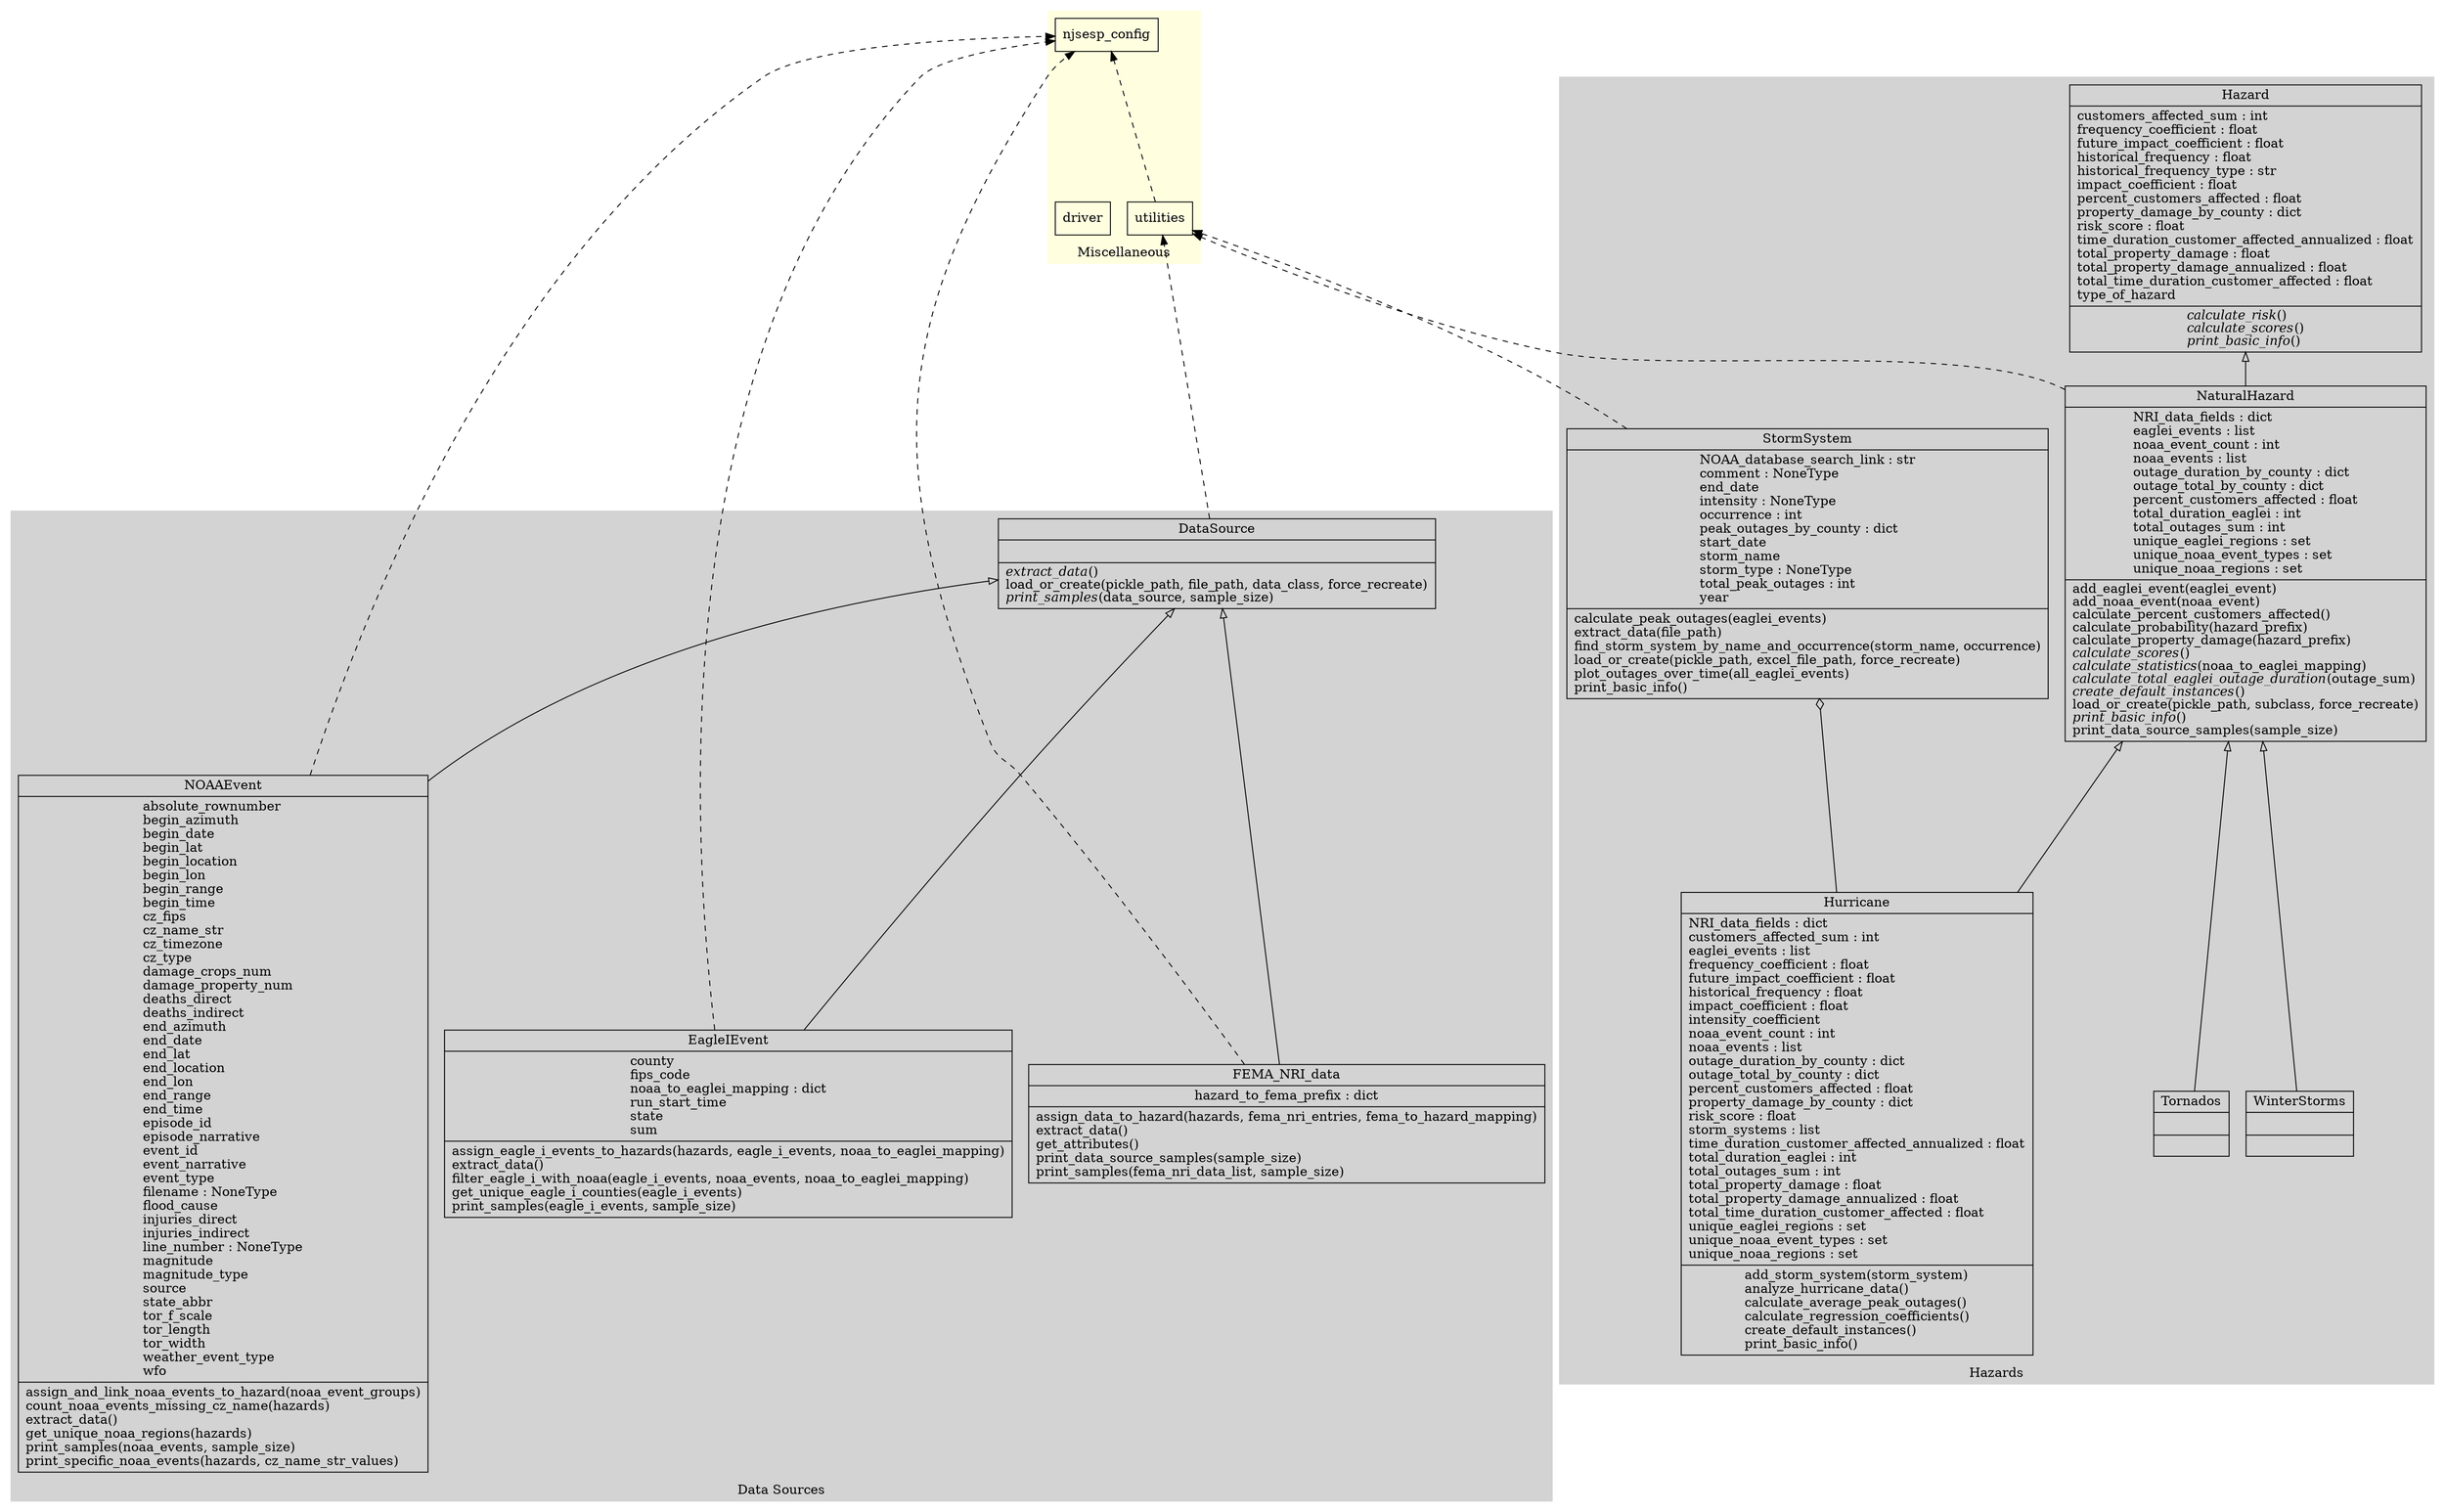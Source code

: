 digraph "classes_MyProject" {
    rankdir=BT;
    charset="utf-8";

    // Subgraph for Data Sources
    subgraph cluster_DataSources {
        label="Data Sources";
        style=filled;
        color=lightgrey;

        "NJ_SESP_Data_Analysis_Program.DataSource.DataSource" [shape="record", style="solid", label=<{DataSource|<br ALIGN="LEFT"/>|<I>extract_data</I>()<br ALIGN="LEFT"/>load_or_create(pickle_path, file_path, data_class, force_recreate)<br ALIGN="LEFT"/><I>print_samples</I>(data_source, sample_size)<br ALIGN="LEFT"/>}>, shape="record", style="solid"];
        "NJ_SESP_Data_Analysis_Program.NOAAEvent.NOAAEvent" [shape="record", style="solid", label=<{NOAAEvent|absolute_rownumber<br ALIGN="LEFT"/>begin_azimuth<br ALIGN="LEFT"/>begin_date<br ALIGN="LEFT"/>begin_lat<br ALIGN="LEFT"/>begin_location<br ALIGN="LEFT"/>begin_lon<br ALIGN="LEFT"/>begin_range<br ALIGN="LEFT"/>begin_time<br ALIGN="LEFT"/>cz_fips<br ALIGN="LEFT"/>cz_name_str<br ALIGN="LEFT"/>cz_timezone<br ALIGN="LEFT"/>cz_type<br ALIGN="LEFT"/>damage_crops_num<br ALIGN="LEFT"/>damage_property_num<br ALIGN="LEFT"/>deaths_direct<br ALIGN="LEFT"/>deaths_indirect<br ALIGN="LEFT"/>end_azimuth<br ALIGN="LEFT"/>end_date<br ALIGN="LEFT"/>end_lat<br ALIGN="LEFT"/>end_location<br ALIGN="LEFT"/>end_lon<br ALIGN="LEFT"/>end_range<br ALIGN="LEFT"/>end_time<br ALIGN="LEFT"/>episode_id<br ALIGN="LEFT"/>episode_narrative<br ALIGN="LEFT"/>event_id<br ALIGN="LEFT"/>event_narrative<br ALIGN="LEFT"/>event_type<br ALIGN="LEFT"/>filename : NoneType<br ALIGN="LEFT"/>flood_cause<br ALIGN="LEFT"/>injuries_direct<br ALIGN="LEFT"/>injuries_indirect<br ALIGN="LEFT"/>line_number : NoneType<br ALIGN="LEFT"/>magnitude<br ALIGN="LEFT"/>magnitude_type<br ALIGN="LEFT"/>source<br ALIGN="LEFT"/>state_abbr<br ALIGN="LEFT"/>tor_f_scale<br ALIGN="LEFT"/>tor_length<br ALIGN="LEFT"/>tor_width<br ALIGN="LEFT"/>weather_event_type<br ALIGN="LEFT"/>wfo<br ALIGN="LEFT"/>|assign_and_link_noaa_events_to_hazard(noaa_event_groups)<br ALIGN="LEFT"/>count_noaa_events_missing_cz_name(hazards)<br ALIGN="LEFT"/>extract_data()<br ALIGN="LEFT"/>get_unique_noaa_regions(hazards)<br ALIGN="LEFT"/>print_samples(noaa_events, sample_size)<br ALIGN="LEFT"/>print_specific_noaa_events(hazards, cz_name_str_values)<br ALIGN="LEFT"/>}>, shape="record", style="solid"];
        "NJ_SESP_Data_Analysis_Program.EagleIEvent.EagleIEvent" [shape="record", style="solid", label=<{EagleIEvent|county<br ALIGN="LEFT"/>fips_code<br ALIGN="LEFT"/>noaa_to_eaglei_mapping : dict<br ALIGN="LEFT"/>run_start_time<br ALIGN="LEFT"/>state<br ALIGN="LEFT"/>sum<br ALIGN="LEFT"/>|assign_eagle_i_events_to_hazards(hazards, eagle_i_events, noaa_to_eaglei_mapping)<br ALIGN="LEFT"/>extract_data()<br ALIGN="LEFT"/>filter_eagle_i_with_noaa(eagle_i_events, noaa_events, noaa_to_eaglei_mapping)<br ALIGN="LEFT"/>get_unique_eagle_i_counties(eagle_i_events)<br ALIGN="LEFT"/>print_samples(eagle_i_events, sample_size)<br ALIGN="LEFT"/>}>, shape="record", style="solid"];
        "NJ_SESP_Data_Analysis_Program.FEMA_NRI_data.FEMA_NRI_data" [shape="record", style="solid", label=<{FEMA_NRI_data|hazard_to_fema_prefix : dict<br ALIGN="LEFT"/>|assign_data_to_hazard(hazards, fema_nri_entries, fema_to_hazard_mapping)<br ALIGN="LEFT"/>extract_data()<br ALIGN="LEFT"/>get_attributes()<br ALIGN="LEFT"/>print_data_source_samples(sample_size)<br ALIGN="LEFT"/>print_samples(fema_nri_data_list, sample_size)<br ALIGN="LEFT"/>}>, shape="record", style="solid"];
    }

    // Subgraph for Hazards
    subgraph cluster_Hazards {
        label="Hazards";
        style=filled;
        color=lightgrey;

        "NJ_SESP_Data_Analysis_Program.hazard.Hazard" [shape="record", style="italic", label=<{Hazard|customers_affected_sum : int<br ALIGN="LEFT"/>frequency_coefficient : float<br ALIGN="LEFT"/>future_impact_coefficient : float<br ALIGN="LEFT"/>historical_frequency : float<br ALIGN="LEFT"/>historical_frequency_type : str<br ALIGN="LEFT"/>impact_coefficient : float<br ALIGN="LEFT"/>percent_customers_affected : float<br ALIGN="LEFT"/>property_damage_by_county : dict<br ALIGN="LEFT"/>risk_score : float<br ALIGN="LEFT"/>time_duration_customer_affected_annualized : float<br ALIGN="LEFT"/>total_property_damage : float<br ALIGN="LEFT"/>total_property_damage_annualized : float<br ALIGN="LEFT"/>total_time_duration_customer_affected : float<br ALIGN="LEFT"/>type_of_hazard<br ALIGN="LEFT"/>|<I>calculate_risk</I>()<br ALIGN="LEFT"/><I>calculate_scores</I>()<br ALIGN="LEFT"/><I>print_basic_info</I>()<br ALIGN="LEFT"/>}>, shape="record", style="solid"];
        "NJ_SESP_Data_Analysis_Program.natural_hazard.NaturalHazard" [shape="record", style="solid", label=<{NaturalHazard|NRI_data_fields : dict<br ALIGN="LEFT"/>eaglei_events : list<br ALIGN="LEFT"/>noaa_event_count : int<br ALIGN="LEFT"/>noaa_events : list<br ALIGN="LEFT"/>outage_duration_by_county : dict<br ALIGN="LEFT"/>outage_total_by_county : dict<br ALIGN="LEFT"/>percent_customers_affected : float<br ALIGN="LEFT"/>total_duration_eaglei : int<br ALIGN="LEFT"/>total_outages_sum : int<br ALIGN="LEFT"/>unique_eaglei_regions : set<br ALIGN="LEFT"/>unique_noaa_event_types : set<br ALIGN="LEFT"/>unique_noaa_regions : set<br ALIGN="LEFT"/>|add_eaglei_event(eaglei_event)<br ALIGN="LEFT"/>add_noaa_event(noaa_event)<br ALIGN="LEFT"/>calculate_percent_customers_affected()<br ALIGN="LEFT"/>calculate_probability(hazard_prefix)<br ALIGN="LEFT"/>calculate_property_damage(hazard_prefix)<br ALIGN="LEFT"/><I>calculate_scores</I>()<br ALIGN="LEFT"/><I>calculate_statistics</I>(noaa_to_eaglei_mapping)<br ALIGN="LEFT"/><I>calculate_total_eaglei_outage_duration</I>(outage_sum)<br ALIGN="LEFT"/><I>create_default_instances</I>()<br ALIGN="LEFT"/>load_or_create(pickle_path, subclass, force_recreate)<br ALIGN="LEFT"/><I>print_basic_info</I>()<br ALIGN="LEFT"/>print_data_source_samples(sample_size)<br ALIGN="LEFT"/>}>, shape="record", style="solid"];
        "NJ_SESP_Data_Analysis_Program.hurricanes.Hurricane" [shape="record", style="solid", label=<{Hurricane|NRI_data_fields : dict<br ALIGN="LEFT"/>customers_affected_sum : int<br ALIGN="LEFT"/>eaglei_events : list<br ALIGN="LEFT"/>frequency_coefficient : float<br ALIGN="LEFT"/>future_impact_coefficient : float<br ALIGN="LEFT"/>historical_frequency : float<br ALIGN="LEFT"/>impact_coefficient : float<br ALIGN="LEFT"/>intensity_coefficient<br ALIGN="LEFT"/>noaa_event_count : int<br ALIGN="LEFT"/>noaa_events : list<br ALIGN="LEFT"/>outage_duration_by_county : dict<br ALIGN="LEFT"/>outage_total_by_county : dict<br ALIGN="LEFT"/>percent_customers_affected : float<br ALIGN="LEFT"/>property_damage_by_county : dict<br ALIGN="LEFT"/>risk_score : float<br ALIGN="LEFT"/>storm_systems : list<br ALIGN="LEFT"/>time_duration_customer_affected_annualized : float<br ALIGN="LEFT"/>total_duration_eaglei : int<br ALIGN="LEFT"/>total_outages_sum : int<br ALIGN="LEFT"/>total_property_damage : float<br ALIGN="LEFT"/>total_property_damage_annualized : float<br ALIGN="LEFT"/>total_time_duration_customer_affected : float<br ALIGN="LEFT"/>unique_eaglei_regions : set<br ALIGN="LEFT"/>unique_noaa_event_types : set<br ALIGN="LEFT"/>unique_noaa_regions : set<br ALIGN="LEFT"/>|add_storm_system(storm_system)<br ALIGN="LEFT"/>analyze_hurricane_data()<br ALIGN="LEFT"/>calculate_average_peak_outages()<br ALIGN="LEFT"/>calculate_regression_coefficients()<br ALIGN="LEFT"/>create_default_instances()<br ALIGN="LEFT"/>print_basic_info()<br ALIGN="LEFT"/>}>, shape="record", style="solid"];
        "NJ_SESP_Data_Analysis_Program.tornados.Tornados" [shape="record", style="solid", label=<{Tornados|<br ALIGN="LEFT"/>|}>, shape="record", style="solid"];
        "NJ_SESP_Data_Analysis_Program.winter_storms.WinterStorms" [shape="record", style="solid", label=<{WinterStorms|<br ALIGN="LEFT"/>|}>, shape="record", style="solid"];
        "NJ_SESP_Data_Analysis_Program.storm_system.StormSystem" [shape="record", style="solid", label=<{StormSystem|NOAA_database_search_link : str<br ALIGN="LEFT"/>comment : NoneType<br ALIGN="LEFT"/>end_date<br ALIGN="LEFT"/>intensity : NoneType<br ALIGN="LEFT"/>occurrence : int<br ALIGN="LEFT"/>peak_outages_by_county : dict<br ALIGN="LEFT"/>start_date<br ALIGN="LEFT"/>storm_name<br ALIGN="LEFT"/>storm_type : NoneType<br ALIGN="LEFT"/>total_peak_outages : int<br ALIGN="LEFT"/>year<br ALIGN="LEFT"/>|calculate_peak_outages(eaglei_events)<br ALIGN="LEFT"/>extract_data(file_path)<br ALIGN="LEFT"/>find_storm_system_by_name_and_occurrence(storm_name, occurrence)<br ALIGN="LEFT"/>load_or_create(pickle_path, excel_file_path, force_recreate)<br ALIGN="LEFT"/>plot_outages_over_time(all_eaglei_events)<br ALIGN="LEFT"/>print_basic_info()<br ALIGN="LEFT"/>}>, shape="record", style="solid"];
    }
    
    // Subgraph for Miscellaneous Classes
    subgraph cluster_Misc {
        label="Miscellaneous";
        style=filled;
        color=lightyellow;

        "NJ_SESP_Data_Analysis_Program.utilities" [shape="box", label="utilities"];
        "NJ_SESP_Data_Analysis_Program.njsesp_config" [shape="box", label="njsesp_config"];
        "NJ_SESP_Data_Analysis_Program.driver" [shape="box", label="driver"];
    }

    // Inheritance
        //Data sources
    "NJ_SESP_Data_Analysis_Program.NOAAEvent.NOAAEvent" -> "NJ_SESP_Data_Analysis_Program.DataSource.DataSource" [arrowhead="empty"];
    "NJ_SESP_Data_Analysis_Program.EagleIEvent.EagleIEvent" -> "NJ_SESP_Data_Analysis_Program.DataSource.DataSource" [arrowhead="empty"];
    "NJ_SESP_Data_Analysis_Program.FEMA_NRI_data.FEMA_NRI_data" -> "NJ_SESP_Data_Analysis_Program.DataSource.DataSource" [arrowhead="empty"];
    
        //Hazards
    "NJ_SESP_Data_Analysis_Program.natural_hazard.NaturalHazard" -> "NJ_SESP_Data_Analysis_Program.hazard.Hazard" [arrowhead="empty"];
    "NJ_SESP_Data_Analysis_Program.hurricanes.Hurricane" -> "NJ_SESP_Data_Analysis_Program.natural_hazard.NaturalHazard" [arrowhead="empty"];
    "NJ_SESP_Data_Analysis_Program.winter_storms.WinterStorms" -> "NJ_SESP_Data_Analysis_Program.natural_hazard.NaturalHazard" [arrowhead="empty"];
    "NJ_SESP_Data_Analysis_Program.tornados.Tornados" -> "NJ_SESP_Data_Analysis_Program.natural_hazard.NaturalHazard" [arrowhead="empty"];

    // Composition
    "NJ_SESP_Data_Analysis_Program.hurricanes.Hurricane" -> "NJ_SESP_Data_Analysis_Program.storm_system.StormSystem" [arrowhead="odiamond", style="solid"];

    // Dependencies

    //utilities
    "NJ_SESP_Data_Analysis_Program.natural_hazard.NaturalHazard" -> "NJ_SESP_Data_Analysis_Program.utilities" [style="dashed"];
    "NJ_SESP_Data_Analysis_Program.DataSource.DataSource" -> "NJ_SESP_Data_Analysis_Program.utilities" [style="dashed"];
    "NJ_SESP_Data_Analysis_Program.storm_system.StormSystem" -> "NJ_SESP_Data_Analysis_Program.utilities" [style="dashed"];

    //njsesp_config
    "NJ_SESP_Data_Analysis_Program.NOAAEvent.NOAAEvent" -> "NJ_SESP_Data_Analysis_Program.njsesp_config" [style="dashed"];
    "NJ_SESP_Data_Analysis_Program.EagleIEvent.EagleIEvent" -> "NJ_SESP_Data_Analysis_Program.njsesp_config" [style="dashed"];
    "NJ_SESP_Data_Analysis_Program.FEMA_NRI_data.FEMA_NRI_data" -> "NJ_SESP_Data_Analysis_Program.njsesp_config" [style="dashed"];
    "NJ_SESP_Data_Analysis_Program.utilities" -> "NJ_SESP_Data_Analysis_Program.njsesp_config" [style="dashed"];

}
